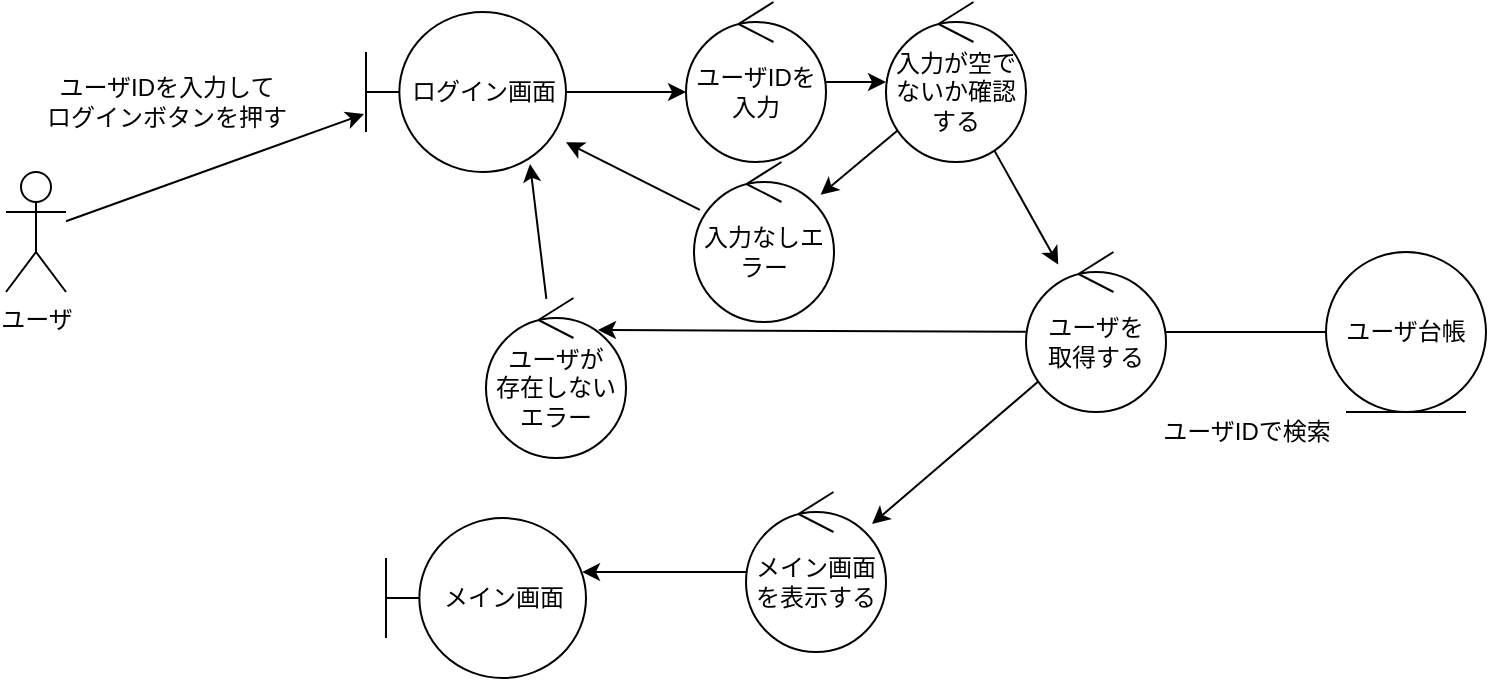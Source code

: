 <mxfile>
    <diagram id="JPJSINmoDnv1zfzz6zY4" name="ページ1">
        <mxGraphModel dx="1074" dy="790" grid="1" gridSize="10" guides="1" tooltips="1" connect="1" arrows="1" fold="1" page="1" pageScale="1" pageWidth="827" pageHeight="1169" background="none" math="0" shadow="0">
            <root>
                <mxCell id="0"/>
                <mxCell id="1" parent="0"/>
                <mxCell id="4" style="edgeStyle=none;html=1;entryX=-0.01;entryY=0.638;entryDx=0;entryDy=0;entryPerimeter=0;" edge="1" parent="1" source="2" target="3">
                    <mxGeometry relative="1" as="geometry"/>
                </mxCell>
                <mxCell id="2" value="ユーザ" style="shape=umlActor;verticalLabelPosition=bottom;verticalAlign=top;html=1;" vertex="1" parent="1">
                    <mxGeometry x="70" y="180" width="30" height="60" as="geometry"/>
                </mxCell>
                <mxCell id="7" style="edgeStyle=none;html=1;entryX=0;entryY=0.563;entryDx=0;entryDy=0;entryPerimeter=0;" edge="1" parent="1" source="3" target="6">
                    <mxGeometry relative="1" as="geometry"/>
                </mxCell>
                <mxCell id="3" value="ログイン画面" style="shape=umlBoundary;whiteSpace=wrap;html=1;" vertex="1" parent="1">
                    <mxGeometry x="250" y="100" width="100" height="80" as="geometry"/>
                </mxCell>
                <mxCell id="5" value="ユーザIDを入力して&lt;br&gt;ログインボタンを押す" style="text;html=1;align=center;verticalAlign=middle;resizable=0;points=[];autosize=1;strokeColor=none;fillColor=none;" vertex="1" parent="1">
                    <mxGeometry x="80" y="130" width="140" height="30" as="geometry"/>
                </mxCell>
                <mxCell id="10" style="edgeStyle=none;html=1;" edge="1" parent="1" source="6" target="16">
                    <mxGeometry relative="1" as="geometry"/>
                </mxCell>
                <mxCell id="6" value="ユーザIDを入力" style="ellipse;shape=umlControl;whiteSpace=wrap;html=1;" vertex="1" parent="1">
                    <mxGeometry x="410" y="95" width="70" height="80" as="geometry"/>
                </mxCell>
                <mxCell id="11" style="edgeStyle=none;html=1;entryX=0;entryY=0.5;entryDx=0;entryDy=0;endArrow=none;endFill=0;" edge="1" parent="1" source="8" target="9">
                    <mxGeometry relative="1" as="geometry"/>
                </mxCell>
                <mxCell id="14" style="edgeStyle=none;html=1;endArrow=classic;endFill=1;entryX=0.8;entryY=0.2;entryDx=0;entryDy=0;entryPerimeter=0;" edge="1" parent="1" source="8" target="13">
                    <mxGeometry relative="1" as="geometry"/>
                </mxCell>
                <mxCell id="22" style="edgeStyle=none;html=1;endArrow=classic;endFill=1;" edge="1" parent="1" source="8" target="21">
                    <mxGeometry relative="1" as="geometry"/>
                </mxCell>
                <mxCell id="8" value="ユーザを&lt;br&gt;取得する" style="ellipse;shape=umlControl;whiteSpace=wrap;html=1;" vertex="1" parent="1">
                    <mxGeometry x="580" y="220" width="70" height="80" as="geometry"/>
                </mxCell>
                <mxCell id="9" value="ユーザ台帳" style="ellipse;shape=umlEntity;whiteSpace=wrap;html=1;" vertex="1" parent="1">
                    <mxGeometry x="730" y="220" width="80" height="80" as="geometry"/>
                </mxCell>
                <mxCell id="12" value="ユーザIDで検索" style="text;html=1;align=center;verticalAlign=middle;resizable=0;points=[];autosize=1;strokeColor=none;fillColor=none;" vertex="1" parent="1">
                    <mxGeometry x="640" y="300" width="100" height="20" as="geometry"/>
                </mxCell>
                <mxCell id="15" style="edgeStyle=none;html=1;entryX=0.82;entryY=0.95;entryDx=0;entryDy=0;entryPerimeter=0;endArrow=classic;endFill=1;" edge="1" parent="1" source="13" target="3">
                    <mxGeometry relative="1" as="geometry"/>
                </mxCell>
                <mxCell id="13" value="ユーザが&lt;br&gt;存在しない&lt;br&gt;エラー" style="ellipse;shape=umlControl;whiteSpace=wrap;html=1;" vertex="1" parent="1">
                    <mxGeometry x="310" y="243" width="70" height="80" as="geometry"/>
                </mxCell>
                <mxCell id="17" style="edgeStyle=none;html=1;endArrow=classic;endFill=1;" edge="1" parent="1" source="16" target="8">
                    <mxGeometry relative="1" as="geometry"/>
                </mxCell>
                <mxCell id="19" style="edgeStyle=none;html=1;endArrow=classic;endFill=1;" edge="1" parent="1" source="16" target="18">
                    <mxGeometry relative="1" as="geometry"/>
                </mxCell>
                <mxCell id="16" value="入力が空でないか確認する" style="ellipse;shape=umlControl;whiteSpace=wrap;html=1;" vertex="1" parent="1">
                    <mxGeometry x="510" y="95" width="70" height="80" as="geometry"/>
                </mxCell>
                <mxCell id="20" style="edgeStyle=none;html=1;endArrow=classic;endFill=1;" edge="1" parent="1" source="18" target="3">
                    <mxGeometry relative="1" as="geometry"/>
                </mxCell>
                <mxCell id="18" value="入力なしエラー" style="ellipse;shape=umlControl;whiteSpace=wrap;html=1;" vertex="1" parent="1">
                    <mxGeometry x="414" y="175" width="70" height="80" as="geometry"/>
                </mxCell>
                <mxCell id="24" style="edgeStyle=none;html=1;entryX=0.98;entryY=0.338;entryDx=0;entryDy=0;entryPerimeter=0;endArrow=classic;endFill=1;" edge="1" parent="1" source="21" target="23">
                    <mxGeometry relative="1" as="geometry"/>
                </mxCell>
                <mxCell id="21" value="メイン画面を表示する" style="ellipse;shape=umlControl;whiteSpace=wrap;html=1;" vertex="1" parent="1">
                    <mxGeometry x="440" y="340" width="70" height="80" as="geometry"/>
                </mxCell>
                <mxCell id="23" value="メイン画面" style="shape=umlBoundary;whiteSpace=wrap;html=1;" vertex="1" parent="1">
                    <mxGeometry x="260" y="353" width="100" height="80" as="geometry"/>
                </mxCell>
            </root>
        </mxGraphModel>
    </diagram>
</mxfile>